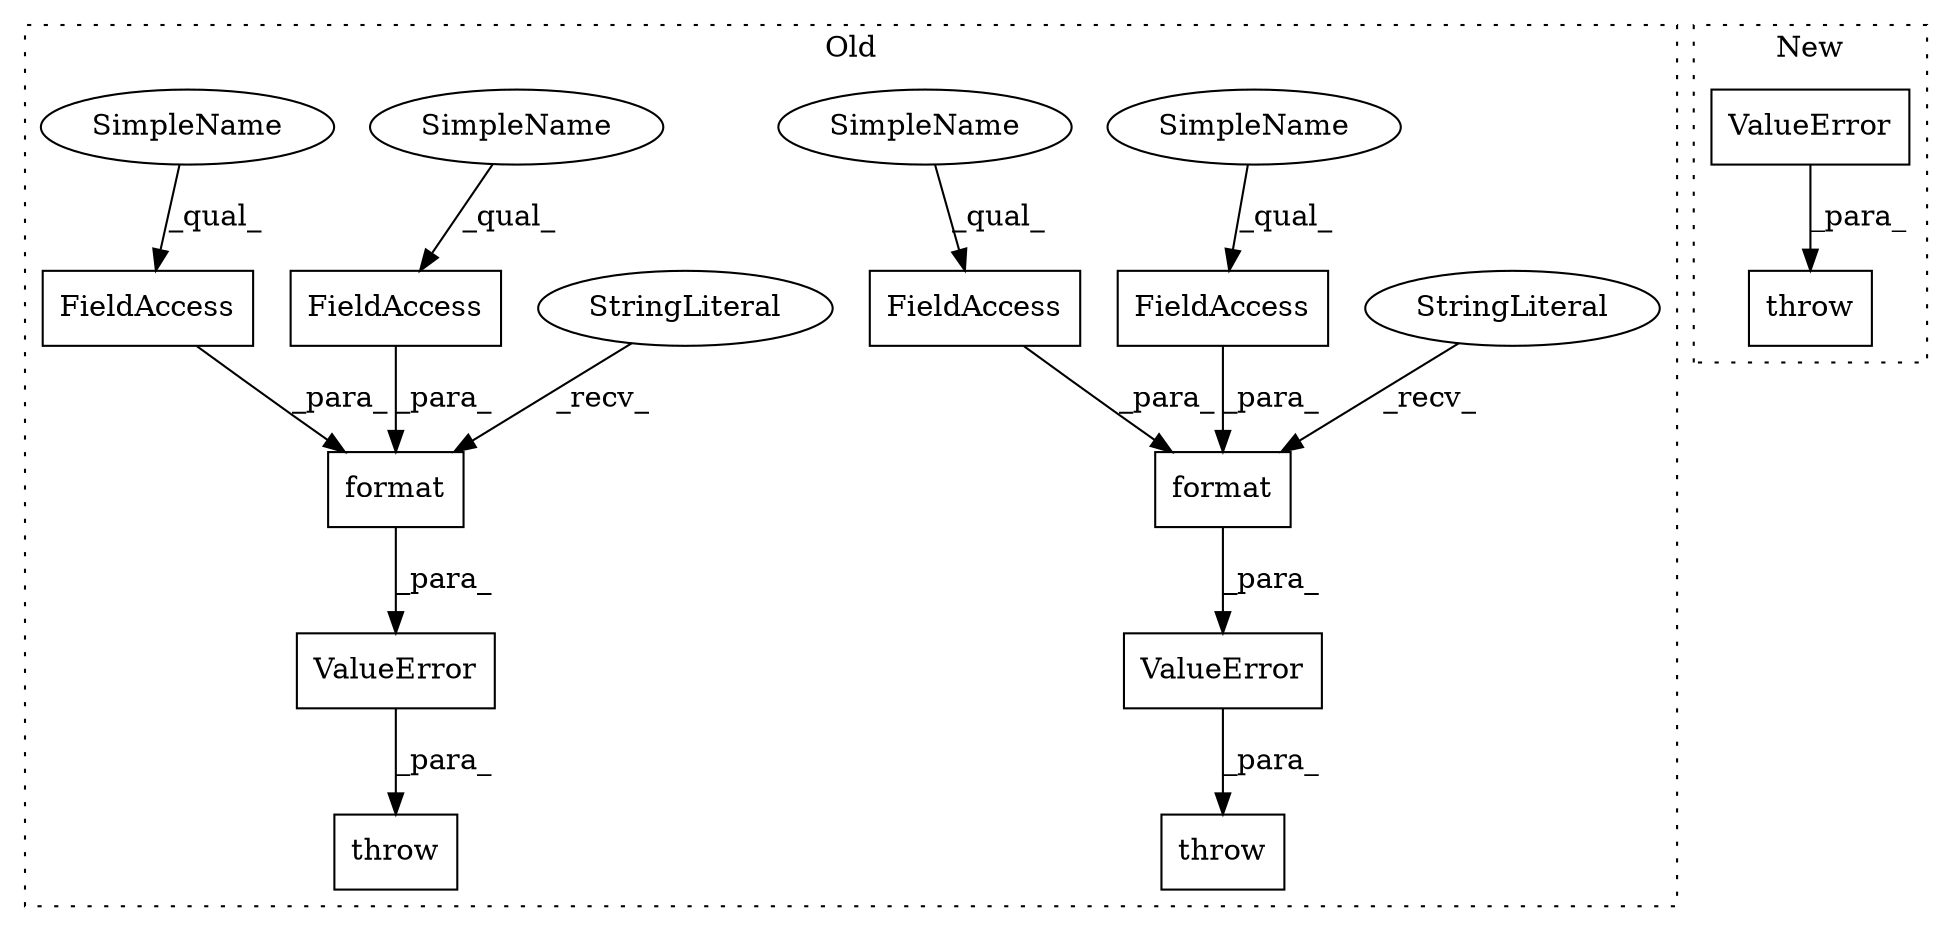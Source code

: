 digraph G {
subgraph cluster0 {
1 [label="format" a="32" s="12577,12618" l="7,1" shape="box"];
3 [label="StringLiteral" a="45" s="12516" l="60" shape="ellipse"];
5 [label="throw" a="53" s="12499" l="6" shape="box"];
6 [label="ValueError" a="32" s="12505,12619" l="11,1" shape="box"];
7 [label="FieldAccess" a="22" s="12601" l="17" shape="box"];
8 [label="FieldAccess" a="22" s="12584" l="16" shape="box"];
9 [label="FieldAccess" a="22" s="12390" l="17" shape="box"];
10 [label="format" a="32" s="12366,12407" l="7,1" shape="box"];
11 [label="throw" a="53" s="12289" l="6" shape="box"];
12 [label="ValueError" a="32" s="12295,12408" l="11,1" shape="box"];
13 [label="StringLiteral" a="45" s="12306" l="59" shape="ellipse"];
14 [label="FieldAccess" a="22" s="12373" l="16" shape="box"];
15 [label="SimpleName" a="42" s="12373" l="6" shape="ellipse"];
16 [label="SimpleName" a="42" s="12584" l="6" shape="ellipse"];
17 [label="SimpleName" a="42" s="12390" l="7" shape="ellipse"];
18 [label="SimpleName" a="42" s="12601" l="7" shape="ellipse"];
label = "Old";
style="dotted";
}
subgraph cluster1 {
2 [label="ValueError" a="32" s="12318" l="12" shape="box"];
4 [label="throw" a="53" s="12312" l="6" shape="box"];
label = "New";
style="dotted";
}
1 -> 6 [label="_para_"];
2 -> 4 [label="_para_"];
3 -> 1 [label="_recv_"];
6 -> 5 [label="_para_"];
7 -> 1 [label="_para_"];
8 -> 1 [label="_para_"];
9 -> 10 [label="_para_"];
10 -> 12 [label="_para_"];
12 -> 11 [label="_para_"];
13 -> 10 [label="_recv_"];
14 -> 10 [label="_para_"];
15 -> 14 [label="_qual_"];
16 -> 8 [label="_qual_"];
17 -> 9 [label="_qual_"];
18 -> 7 [label="_qual_"];
}